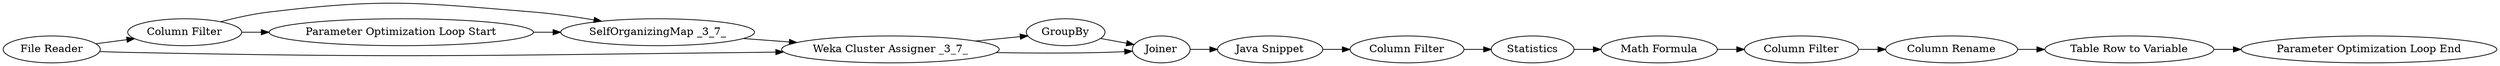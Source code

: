digraph {
	1 [label="File Reader"]
	2 [label="Column Filter"]
	3 [label="SelfOrganizingMap _3_7_"]
	4 [label="Parameter Optimization Loop Start"]
	5 [label="Parameter Optimization Loop End"]
	7 [label="Column Filter"]
	9 [label="Column Filter"]
	10 [label="Column Rename"]
	26 [label="Math Formula"]
	27 [label=Statistics]
	30 [label="Java Snippet"]
	36 [label="Weka Cluster Assigner _3_7_"]
	37 [label=GroupBy]
	38 [label=Joiner]
	39 [label="Table Row to Variable"]
	7 -> 27
	9 -> 10
	26 -> 9
	27 -> 26
	30 -> 7
	1 -> 2
	1 -> 36
	2 -> 4
	2 -> 3
	3 -> 36
	4 -> 3
	10 -> 39
	36 -> 37
	36 -> 38
	37 -> 38
	38 -> 30
	39 -> 5
	rankdir=LR
}
